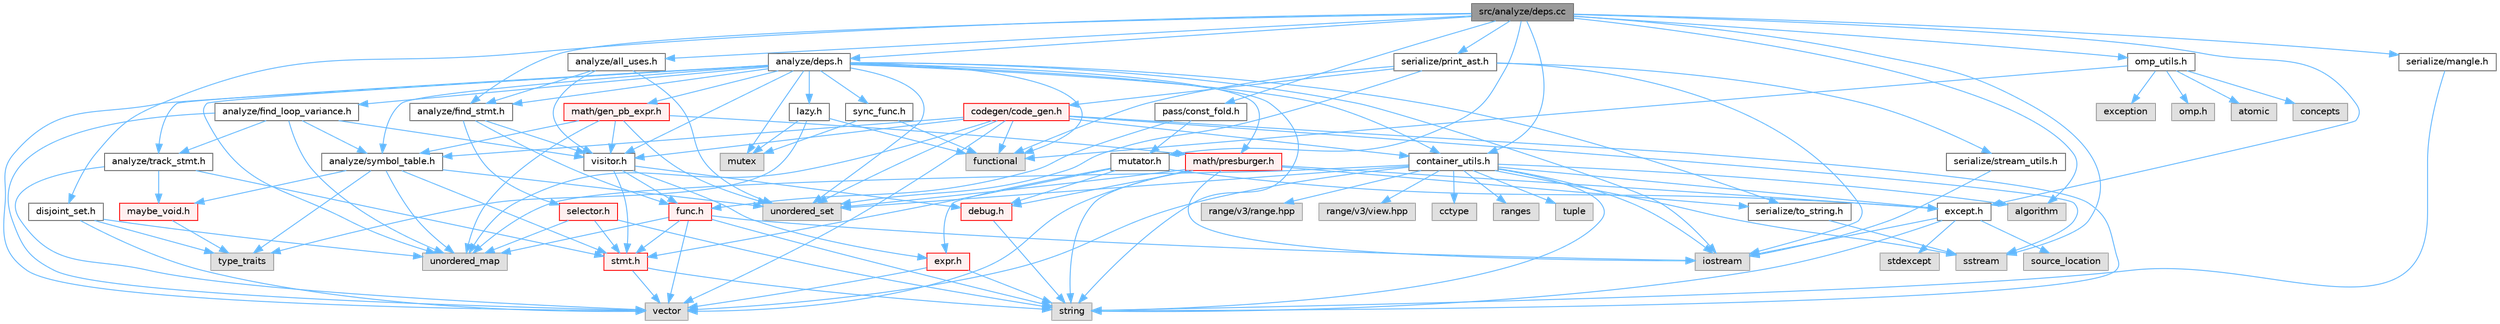 digraph "src/analyze/deps.cc"
{
 // LATEX_PDF_SIZE
  bgcolor="transparent";
  edge [fontname=Helvetica,fontsize=10,labelfontname=Helvetica,labelfontsize=10];
  node [fontname=Helvetica,fontsize=10,shape=box,height=0.2,width=0.4];
  Node1 [label="src/analyze/deps.cc",height=0.2,width=0.4,color="gray40", fillcolor="grey60", style="filled", fontcolor="black",tooltip=" "];
  Node1 -> Node2 [color="steelblue1",style="solid"];
  Node2 [label="algorithm",height=0.2,width=0.4,color="grey60", fillcolor="#E0E0E0", style="filled",tooltip=" "];
  Node1 -> Node3 [color="steelblue1",style="solid"];
  Node3 [label="sstream",height=0.2,width=0.4,color="grey60", fillcolor="#E0E0E0", style="filled",tooltip=" "];
  Node1 -> Node4 [color="steelblue1",style="solid"];
  Node4 [label="analyze/all_uses.h",height=0.2,width=0.4,color="grey40", fillcolor="white", style="filled",URL="$all__uses_8h.html",tooltip=" "];
  Node4 -> Node5 [color="steelblue1",style="solid"];
  Node5 [label="unordered_set",height=0.2,width=0.4,color="grey60", fillcolor="#E0E0E0", style="filled",tooltip=" "];
  Node4 -> Node6 [color="steelblue1",style="solid"];
  Node6 [label="analyze/find_stmt.h",height=0.2,width=0.4,color="grey40", fillcolor="white", style="filled",URL="$find__stmt_8h.html",tooltip=" "];
  Node6 -> Node7 [color="steelblue1",style="solid"];
  Node7 [label="func.h",height=0.2,width=0.4,color="red", fillcolor="#FFF0F0", style="filled",URL="$func_8h.html",tooltip=" "];
  Node7 -> Node8 [color="steelblue1",style="solid"];
  Node8 [label="iostream",height=0.2,width=0.4,color="grey60", fillcolor="#E0E0E0", style="filled",tooltip=" "];
  Node7 -> Node9 [color="steelblue1",style="solid"];
  Node9 [label="string",height=0.2,width=0.4,color="grey60", fillcolor="#E0E0E0", style="filled",tooltip=" "];
  Node7 -> Node10 [color="steelblue1",style="solid"];
  Node10 [label="unordered_map",height=0.2,width=0.4,color="grey60", fillcolor="#E0E0E0", style="filled",tooltip=" "];
  Node7 -> Node12 [color="steelblue1",style="solid"];
  Node12 [label="vector",height=0.2,width=0.4,color="grey60", fillcolor="#E0E0E0", style="filled",tooltip=" "];
  Node7 -> Node49 [color="steelblue1",style="solid"];
  Node49 [label="stmt.h",height=0.2,width=0.4,color="red", fillcolor="#FFF0F0", style="filled",URL="$stmt_8h.html",tooltip=" "];
  Node49 -> Node9 [color="steelblue1",style="solid"];
  Node49 -> Node12 [color="steelblue1",style="solid"];
  Node6 -> Node55 [color="steelblue1",style="solid"];
  Node55 [label="selector.h",height=0.2,width=0.4,color="red", fillcolor="#FFF0F0", style="filled",URL="$selector_8h.html",tooltip=" "];
  Node55 -> Node9 [color="steelblue1",style="solid"];
  Node55 -> Node10 [color="steelblue1",style="solid"];
  Node55 -> Node49 [color="steelblue1",style="solid"];
  Node6 -> Node56 [color="steelblue1",style="solid"];
  Node56 [label="visitor.h",height=0.2,width=0.4,color="grey40", fillcolor="white", style="filled",URL="$visitor_8h.html",tooltip=" "];
  Node56 -> Node57 [color="steelblue1",style="solid"];
  Node57 [label="debug.h",height=0.2,width=0.4,color="red", fillcolor="#FFF0F0", style="filled",URL="$debug_8h.html",tooltip=" "];
  Node57 -> Node9 [color="steelblue1",style="solid"];
  Node56 -> Node42 [color="steelblue1",style="solid"];
  Node42 [label="expr.h",height=0.2,width=0.4,color="red", fillcolor="#FFF0F0", style="filled",URL="$expr_8h.html",tooltip=" "];
  Node42 -> Node9 [color="steelblue1",style="solid"];
  Node42 -> Node12 [color="steelblue1",style="solid"];
  Node56 -> Node7 [color="steelblue1",style="solid"];
  Node56 -> Node49 [color="steelblue1",style="solid"];
  Node4 -> Node56 [color="steelblue1",style="solid"];
  Node1 -> Node61 [color="steelblue1",style="solid"];
  Node61 [label="analyze/deps.h",height=0.2,width=0.4,color="grey40", fillcolor="white", style="filled",URL="$deps_8h.html",tooltip=" "];
  Node61 -> Node15 [color="steelblue1",style="solid"];
  Node15 [label="functional",height=0.2,width=0.4,color="grey60", fillcolor="#E0E0E0", style="filled",tooltip=" "];
  Node61 -> Node8 [color="steelblue1",style="solid"];
  Node61 -> Node59 [color="steelblue1",style="solid"];
  Node59 [label="mutex",height=0.2,width=0.4,color="grey60", fillcolor="#E0E0E0", style="filled",tooltip=" "];
  Node61 -> Node9 [color="steelblue1",style="solid"];
  Node61 -> Node10 [color="steelblue1",style="solid"];
  Node61 -> Node5 [color="steelblue1",style="solid"];
  Node61 -> Node12 [color="steelblue1",style="solid"];
  Node61 -> Node62 [color="steelblue1",style="solid"];
  Node62 [label="analyze/find_loop_variance.h",height=0.2,width=0.4,color="grey40", fillcolor="white", style="filled",URL="$find__loop__variance_8h.html",tooltip=" "];
  Node62 -> Node10 [color="steelblue1",style="solid"];
  Node62 -> Node12 [color="steelblue1",style="solid"];
  Node62 -> Node63 [color="steelblue1",style="solid"];
  Node63 [label="analyze/symbol_table.h",height=0.2,width=0.4,color="grey40", fillcolor="white", style="filled",URL="$symbol__table_8h.html",tooltip=" "];
  Node63 -> Node24 [color="steelblue1",style="solid"];
  Node24 [label="type_traits",height=0.2,width=0.4,color="grey60", fillcolor="#E0E0E0", style="filled",tooltip=" "];
  Node63 -> Node10 [color="steelblue1",style="solid"];
  Node63 -> Node5 [color="steelblue1",style="solid"];
  Node63 -> Node64 [color="steelblue1",style="solid"];
  Node64 [label="maybe_void.h",height=0.2,width=0.4,color="red", fillcolor="#FFF0F0", style="filled",URL="$maybe__void_8h.html",tooltip=" "];
  Node64 -> Node24 [color="steelblue1",style="solid"];
  Node63 -> Node49 [color="steelblue1",style="solid"];
  Node62 -> Node65 [color="steelblue1",style="solid"];
  Node65 [label="analyze/track_stmt.h",height=0.2,width=0.4,color="grey40", fillcolor="white", style="filled",URL="$track__stmt_8h.html",tooltip=" "];
  Node65 -> Node12 [color="steelblue1",style="solid"];
  Node65 -> Node64 [color="steelblue1",style="solid"];
  Node65 -> Node49 [color="steelblue1",style="solid"];
  Node62 -> Node56 [color="steelblue1",style="solid"];
  Node61 -> Node6 [color="steelblue1",style="solid"];
  Node61 -> Node63 [color="steelblue1",style="solid"];
  Node61 -> Node65 [color="steelblue1",style="solid"];
  Node61 -> Node34 [color="steelblue1",style="solid"];
  Node34 [label="container_utils.h",height=0.2,width=0.4,color="grey40", fillcolor="white", style="filled",URL="$container__utils_8h.html",tooltip=" "];
  Node34 -> Node2 [color="steelblue1",style="solid"];
  Node34 -> Node35 [color="steelblue1",style="solid"];
  Node35 [label="cctype",height=0.2,width=0.4,color="grey60", fillcolor="#E0E0E0", style="filled",tooltip=" "];
  Node34 -> Node8 [color="steelblue1",style="solid"];
  Node34 -> Node36 [color="steelblue1",style="solid"];
  Node36 [label="ranges",height=0.2,width=0.4,color="grey60", fillcolor="#E0E0E0", style="filled",tooltip=" "];
  Node34 -> Node3 [color="steelblue1",style="solid"];
  Node34 -> Node9 [color="steelblue1",style="solid"];
  Node34 -> Node37 [color="steelblue1",style="solid"];
  Node37 [label="tuple",height=0.2,width=0.4,color="grey60", fillcolor="#E0E0E0", style="filled",tooltip=" "];
  Node34 -> Node10 [color="steelblue1",style="solid"];
  Node34 -> Node5 [color="steelblue1",style="solid"];
  Node34 -> Node12 [color="steelblue1",style="solid"];
  Node34 -> Node38 [color="steelblue1",style="solid"];
  Node38 [label="range/v3/range.hpp",height=0.2,width=0.4,color="grey60", fillcolor="#E0E0E0", style="filled",tooltip=" "];
  Node34 -> Node39 [color="steelblue1",style="solid"];
  Node39 [label="range/v3/view.hpp",height=0.2,width=0.4,color="grey60", fillcolor="#E0E0E0", style="filled",tooltip=" "];
  Node34 -> Node28 [color="steelblue1",style="solid"];
  Node28 [label="except.h",height=0.2,width=0.4,color="grey40", fillcolor="white", style="filled",URL="$except_8h.html",tooltip=" "];
  Node28 -> Node8 [color="steelblue1",style="solid"];
  Node28 -> Node17 [color="steelblue1",style="solid"];
  Node17 [label="source_location",height=0.2,width=0.4,color="grey60", fillcolor="#E0E0E0", style="filled",tooltip=" "];
  Node28 -> Node29 [color="steelblue1",style="solid"];
  Node29 [label="stdexcept",height=0.2,width=0.4,color="grey60", fillcolor="#E0E0E0", style="filled",tooltip=" "];
  Node28 -> Node9 [color="steelblue1",style="solid"];
  Node61 -> Node66 [color="steelblue1",style="solid"];
  Node66 [label="lazy.h",height=0.2,width=0.4,color="grey40", fillcolor="white", style="filled",URL="$lazy_8h.html",tooltip=" "];
  Node66 -> Node15 [color="steelblue1",style="solid"];
  Node66 -> Node59 [color="steelblue1",style="solid"];
  Node66 -> Node24 [color="steelblue1",style="solid"];
  Node61 -> Node67 [color="steelblue1",style="solid"];
  Node67 [label="math/gen_pb_expr.h",height=0.2,width=0.4,color="red", fillcolor="#FFF0F0", style="filled",URL="$gen__pb__expr_8h.html",tooltip=" "];
  Node67 -> Node10 [color="steelblue1",style="solid"];
  Node67 -> Node5 [color="steelblue1",style="solid"];
  Node67 -> Node63 [color="steelblue1",style="solid"];
  Node67 -> Node69 [color="steelblue1",style="solid"];
  Node69 [label="math/presburger.h",height=0.2,width=0.4,color="red", fillcolor="#FFF0F0", style="filled",URL="$presburger_8h.html",tooltip=" "];
  Node69 -> Node8 [color="steelblue1",style="solid"];
  Node69 -> Node9 [color="steelblue1",style="solid"];
  Node69 -> Node5 [color="steelblue1",style="solid"];
  Node69 -> Node12 [color="steelblue1",style="solid"];
  Node69 -> Node57 [color="steelblue1",style="solid"];
  Node69 -> Node28 [color="steelblue1",style="solid"];
  Node69 -> Node30 [color="steelblue1",style="solid"];
  Node30 [label="serialize/to_string.h",height=0.2,width=0.4,color="grey40", fillcolor="white", style="filled",URL="$to__string_8h.html",tooltip=" "];
  Node30 -> Node3 [color="steelblue1",style="solid"];
  Node67 -> Node56 [color="steelblue1",style="solid"];
  Node61 -> Node69 [color="steelblue1",style="solid"];
  Node61 -> Node30 [color="steelblue1",style="solid"];
  Node61 -> Node82 [color="steelblue1",style="solid"];
  Node82 [label="sync_func.h",height=0.2,width=0.4,color="grey40", fillcolor="white", style="filled",URL="$sync__func_8h.html",tooltip=" "];
  Node82 -> Node15 [color="steelblue1",style="solid"];
  Node82 -> Node59 [color="steelblue1",style="solid"];
  Node61 -> Node56 [color="steelblue1",style="solid"];
  Node1 -> Node6 [color="steelblue1",style="solid"];
  Node1 -> Node34 [color="steelblue1",style="solid"];
  Node1 -> Node83 [color="steelblue1",style="solid"];
  Node83 [label="disjoint_set.h",height=0.2,width=0.4,color="grey40", fillcolor="white", style="filled",URL="$disjoint__set_8h.html",tooltip=" "];
  Node83 -> Node24 [color="steelblue1",style="solid"];
  Node83 -> Node10 [color="steelblue1",style="solid"];
  Node83 -> Node12 [color="steelblue1",style="solid"];
  Node1 -> Node28 [color="steelblue1",style="solid"];
  Node1 -> Node84 [color="steelblue1",style="solid"];
  Node84 [label="mutator.h",height=0.2,width=0.4,color="grey40", fillcolor="white", style="filled",URL="$mutator_8h.html",tooltip=" "];
  Node84 -> Node57 [color="steelblue1",style="solid"];
  Node84 -> Node28 [color="steelblue1",style="solid"];
  Node84 -> Node42 [color="steelblue1",style="solid"];
  Node84 -> Node49 [color="steelblue1",style="solid"];
  Node1 -> Node85 [color="steelblue1",style="solid"];
  Node85 [label="omp_utils.h",height=0.2,width=0.4,color="grey40", fillcolor="white", style="filled",URL="$omp__utils_8h.html",tooltip=" "];
  Node85 -> Node14 [color="steelblue1",style="solid"];
  Node14 [label="atomic",height=0.2,width=0.4,color="grey60", fillcolor="#E0E0E0", style="filled",tooltip=" "];
  Node85 -> Node86 [color="steelblue1",style="solid"];
  Node86 [label="concepts",height=0.2,width=0.4,color="grey60", fillcolor="#E0E0E0", style="filled",tooltip=" "];
  Node85 -> Node87 [color="steelblue1",style="solid"];
  Node87 [label="exception",height=0.2,width=0.4,color="grey60", fillcolor="#E0E0E0", style="filled",tooltip=" "];
  Node85 -> Node15 [color="steelblue1",style="solid"];
  Node85 -> Node88 [color="steelblue1",style="solid"];
  Node88 [label="omp.h",height=0.2,width=0.4,color="grey60", fillcolor="#E0E0E0", style="filled",tooltip=" "];
  Node1 -> Node89 [color="steelblue1",style="solid"];
  Node89 [label="pass/const_fold.h",height=0.2,width=0.4,color="grey40", fillcolor="white", style="filled",URL="$const__fold_8h.html",tooltip=" "];
  Node89 -> Node7 [color="steelblue1",style="solid"];
  Node89 -> Node84 [color="steelblue1",style="solid"];
  Node1 -> Node90 [color="steelblue1",style="solid"];
  Node90 [label="serialize/mangle.h",height=0.2,width=0.4,color="grey40", fillcolor="white", style="filled",URL="$mangle_8h.html",tooltip=" "];
  Node90 -> Node9 [color="steelblue1",style="solid"];
  Node1 -> Node91 [color="steelblue1",style="solid"];
  Node91 [label="serialize/print_ast.h",height=0.2,width=0.4,color="grey40", fillcolor="white", style="filled",URL="$print__ast_8h.html",tooltip=" "];
  Node91 -> Node15 [color="steelblue1",style="solid"];
  Node91 -> Node8 [color="steelblue1",style="solid"];
  Node91 -> Node5 [color="steelblue1",style="solid"];
  Node91 -> Node92 [color="steelblue1",style="solid"];
  Node92 [label="codegen/code_gen.h",height=0.2,width=0.4,color="red", fillcolor="#FFF0F0", style="filled",URL="$include_2codegen_2code__gen_8h.html",tooltip=" "];
  Node92 -> Node15 [color="steelblue1",style="solid"];
  Node92 -> Node3 [color="steelblue1",style="solid"];
  Node92 -> Node9 [color="steelblue1",style="solid"];
  Node92 -> Node10 [color="steelblue1",style="solid"];
  Node92 -> Node5 [color="steelblue1",style="solid"];
  Node92 -> Node12 [color="steelblue1",style="solid"];
  Node92 -> Node63 [color="steelblue1",style="solid"];
  Node92 -> Node34 [color="steelblue1",style="solid"];
  Node92 -> Node56 [color="steelblue1",style="solid"];
  Node91 -> Node19 [color="steelblue1",style="solid"];
  Node19 [label="serialize/stream_utils.h",height=0.2,width=0.4,color="grey40", fillcolor="white", style="filled",URL="$stream__utils_8h.html",tooltip=" "];
  Node19 -> Node8 [color="steelblue1",style="solid"];
}
